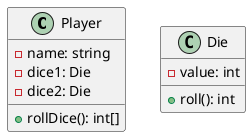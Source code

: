 @startuml
class Player {
  - name: string
  - dice1: Die
  - dice2: Die

  + rollDice(): int[]
}

class Die {
  - value: int

  + roll(): int
}
@enduml
